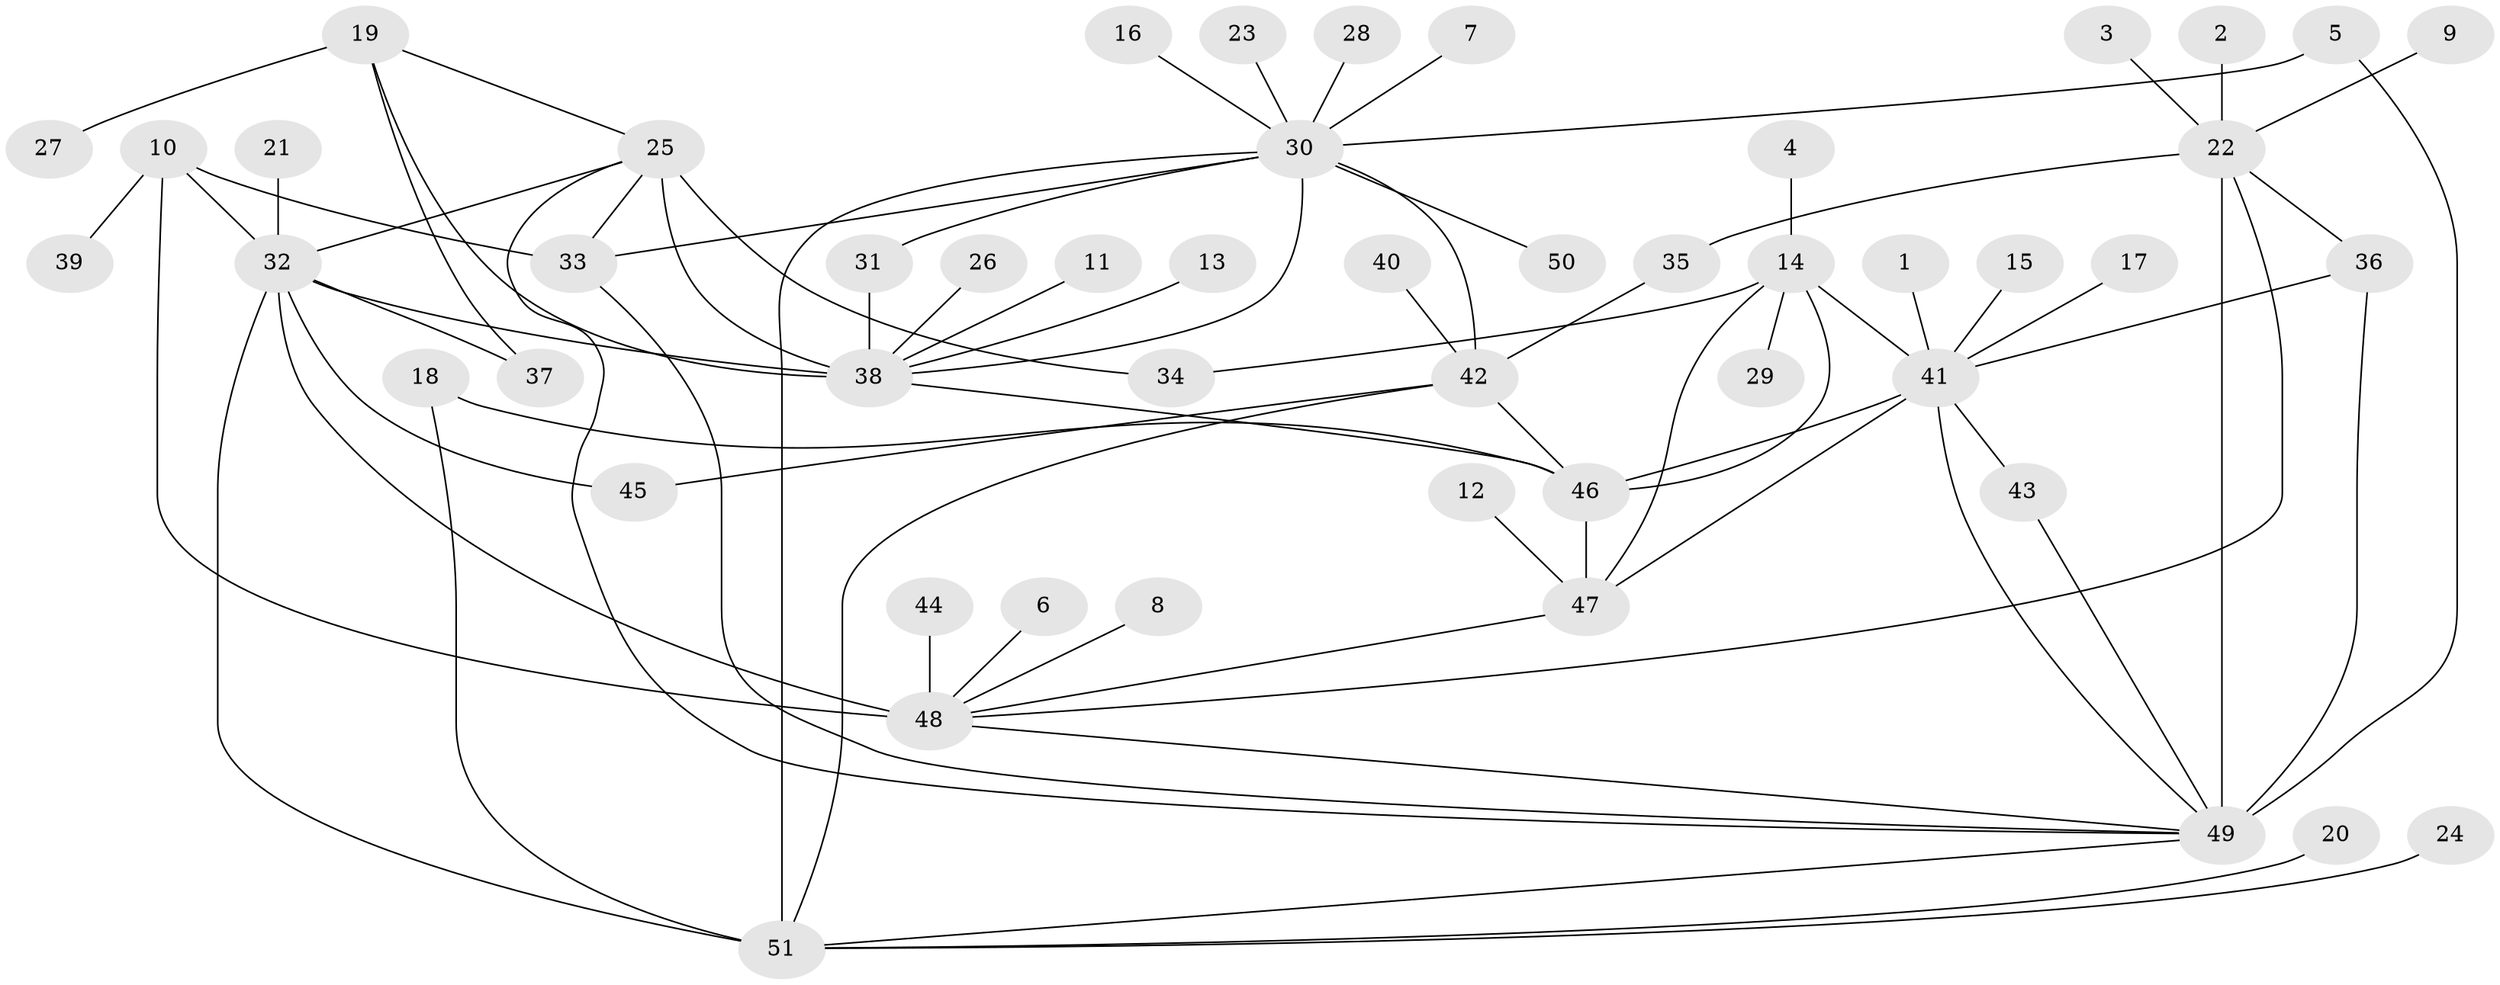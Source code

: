 // original degree distribution, {11: 0.023809523809523808, 9: 0.047619047619047616, 8: 0.047619047619047616, 7: 0.031746031746031744, 15: 0.007936507936507936, 14: 0.007936507936507936, 5: 0.015873015873015872, 6: 0.023809523809523808, 12: 0.007936507936507936, 13: 0.007936507936507936, 10: 0.015873015873015872, 1: 0.5476190476190477, 2: 0.19047619047619047, 4: 0.007936507936507936, 3: 0.015873015873015872}
// Generated by graph-tools (version 1.1) at 2025/37/03/04/25 23:37:47]
// undirected, 51 vertices, 77 edges
graph export_dot {
  node [color=gray90,style=filled];
  1;
  2;
  3;
  4;
  5;
  6;
  7;
  8;
  9;
  10;
  11;
  12;
  13;
  14;
  15;
  16;
  17;
  18;
  19;
  20;
  21;
  22;
  23;
  24;
  25;
  26;
  27;
  28;
  29;
  30;
  31;
  32;
  33;
  34;
  35;
  36;
  37;
  38;
  39;
  40;
  41;
  42;
  43;
  44;
  45;
  46;
  47;
  48;
  49;
  50;
  51;
  1 -- 41 [weight=1.0];
  2 -- 22 [weight=1.0];
  3 -- 22 [weight=1.0];
  4 -- 14 [weight=1.0];
  5 -- 30 [weight=1.0];
  5 -- 49 [weight=1.0];
  6 -- 48 [weight=1.0];
  7 -- 30 [weight=1.0];
  8 -- 48 [weight=1.0];
  9 -- 22 [weight=1.0];
  10 -- 32 [weight=4.0];
  10 -- 33 [weight=1.0];
  10 -- 39 [weight=1.0];
  10 -- 48 [weight=1.0];
  11 -- 38 [weight=1.0];
  12 -- 47 [weight=1.0];
  13 -- 38 [weight=1.0];
  14 -- 29 [weight=1.0];
  14 -- 34 [weight=1.0];
  14 -- 41 [weight=1.0];
  14 -- 46 [weight=2.0];
  14 -- 47 [weight=2.0];
  15 -- 41 [weight=1.0];
  16 -- 30 [weight=1.0];
  17 -- 41 [weight=1.0];
  18 -- 46 [weight=1.0];
  18 -- 51 [weight=1.0];
  19 -- 25 [weight=1.0];
  19 -- 27 [weight=1.0];
  19 -- 37 [weight=1.0];
  19 -- 38 [weight=4.0];
  20 -- 51 [weight=1.0];
  21 -- 32 [weight=1.0];
  22 -- 35 [weight=1.0];
  22 -- 36 [weight=3.0];
  22 -- 48 [weight=1.0];
  22 -- 49 [weight=6.0];
  23 -- 30 [weight=1.0];
  24 -- 51 [weight=1.0];
  25 -- 32 [weight=1.0];
  25 -- 33 [weight=1.0];
  25 -- 34 [weight=1.0];
  25 -- 38 [weight=4.0];
  25 -- 49 [weight=1.0];
  26 -- 38 [weight=1.0];
  28 -- 30 [weight=1.0];
  30 -- 31 [weight=1.0];
  30 -- 33 [weight=1.0];
  30 -- 38 [weight=1.0];
  30 -- 42 [weight=4.0];
  30 -- 50 [weight=1.0];
  30 -- 51 [weight=4.0];
  31 -- 38 [weight=1.0];
  32 -- 37 [weight=1.0];
  32 -- 38 [weight=1.0];
  32 -- 45 [weight=1.0];
  32 -- 48 [weight=4.0];
  32 -- 51 [weight=1.0];
  33 -- 49 [weight=1.0];
  35 -- 42 [weight=1.0];
  36 -- 41 [weight=1.0];
  36 -- 49 [weight=2.0];
  38 -- 46 [weight=1.0];
  40 -- 42 [weight=1.0];
  41 -- 43 [weight=2.0];
  41 -- 46 [weight=2.0];
  41 -- 47 [weight=2.0];
  41 -- 49 [weight=1.0];
  42 -- 45 [weight=1.0];
  42 -- 46 [weight=1.0];
  42 -- 51 [weight=1.0];
  43 -- 49 [weight=1.0];
  44 -- 48 [weight=1.0];
  46 -- 47 [weight=4.0];
  47 -- 48 [weight=1.0];
  48 -- 49 [weight=1.0];
  49 -- 51 [weight=1.0];
}
